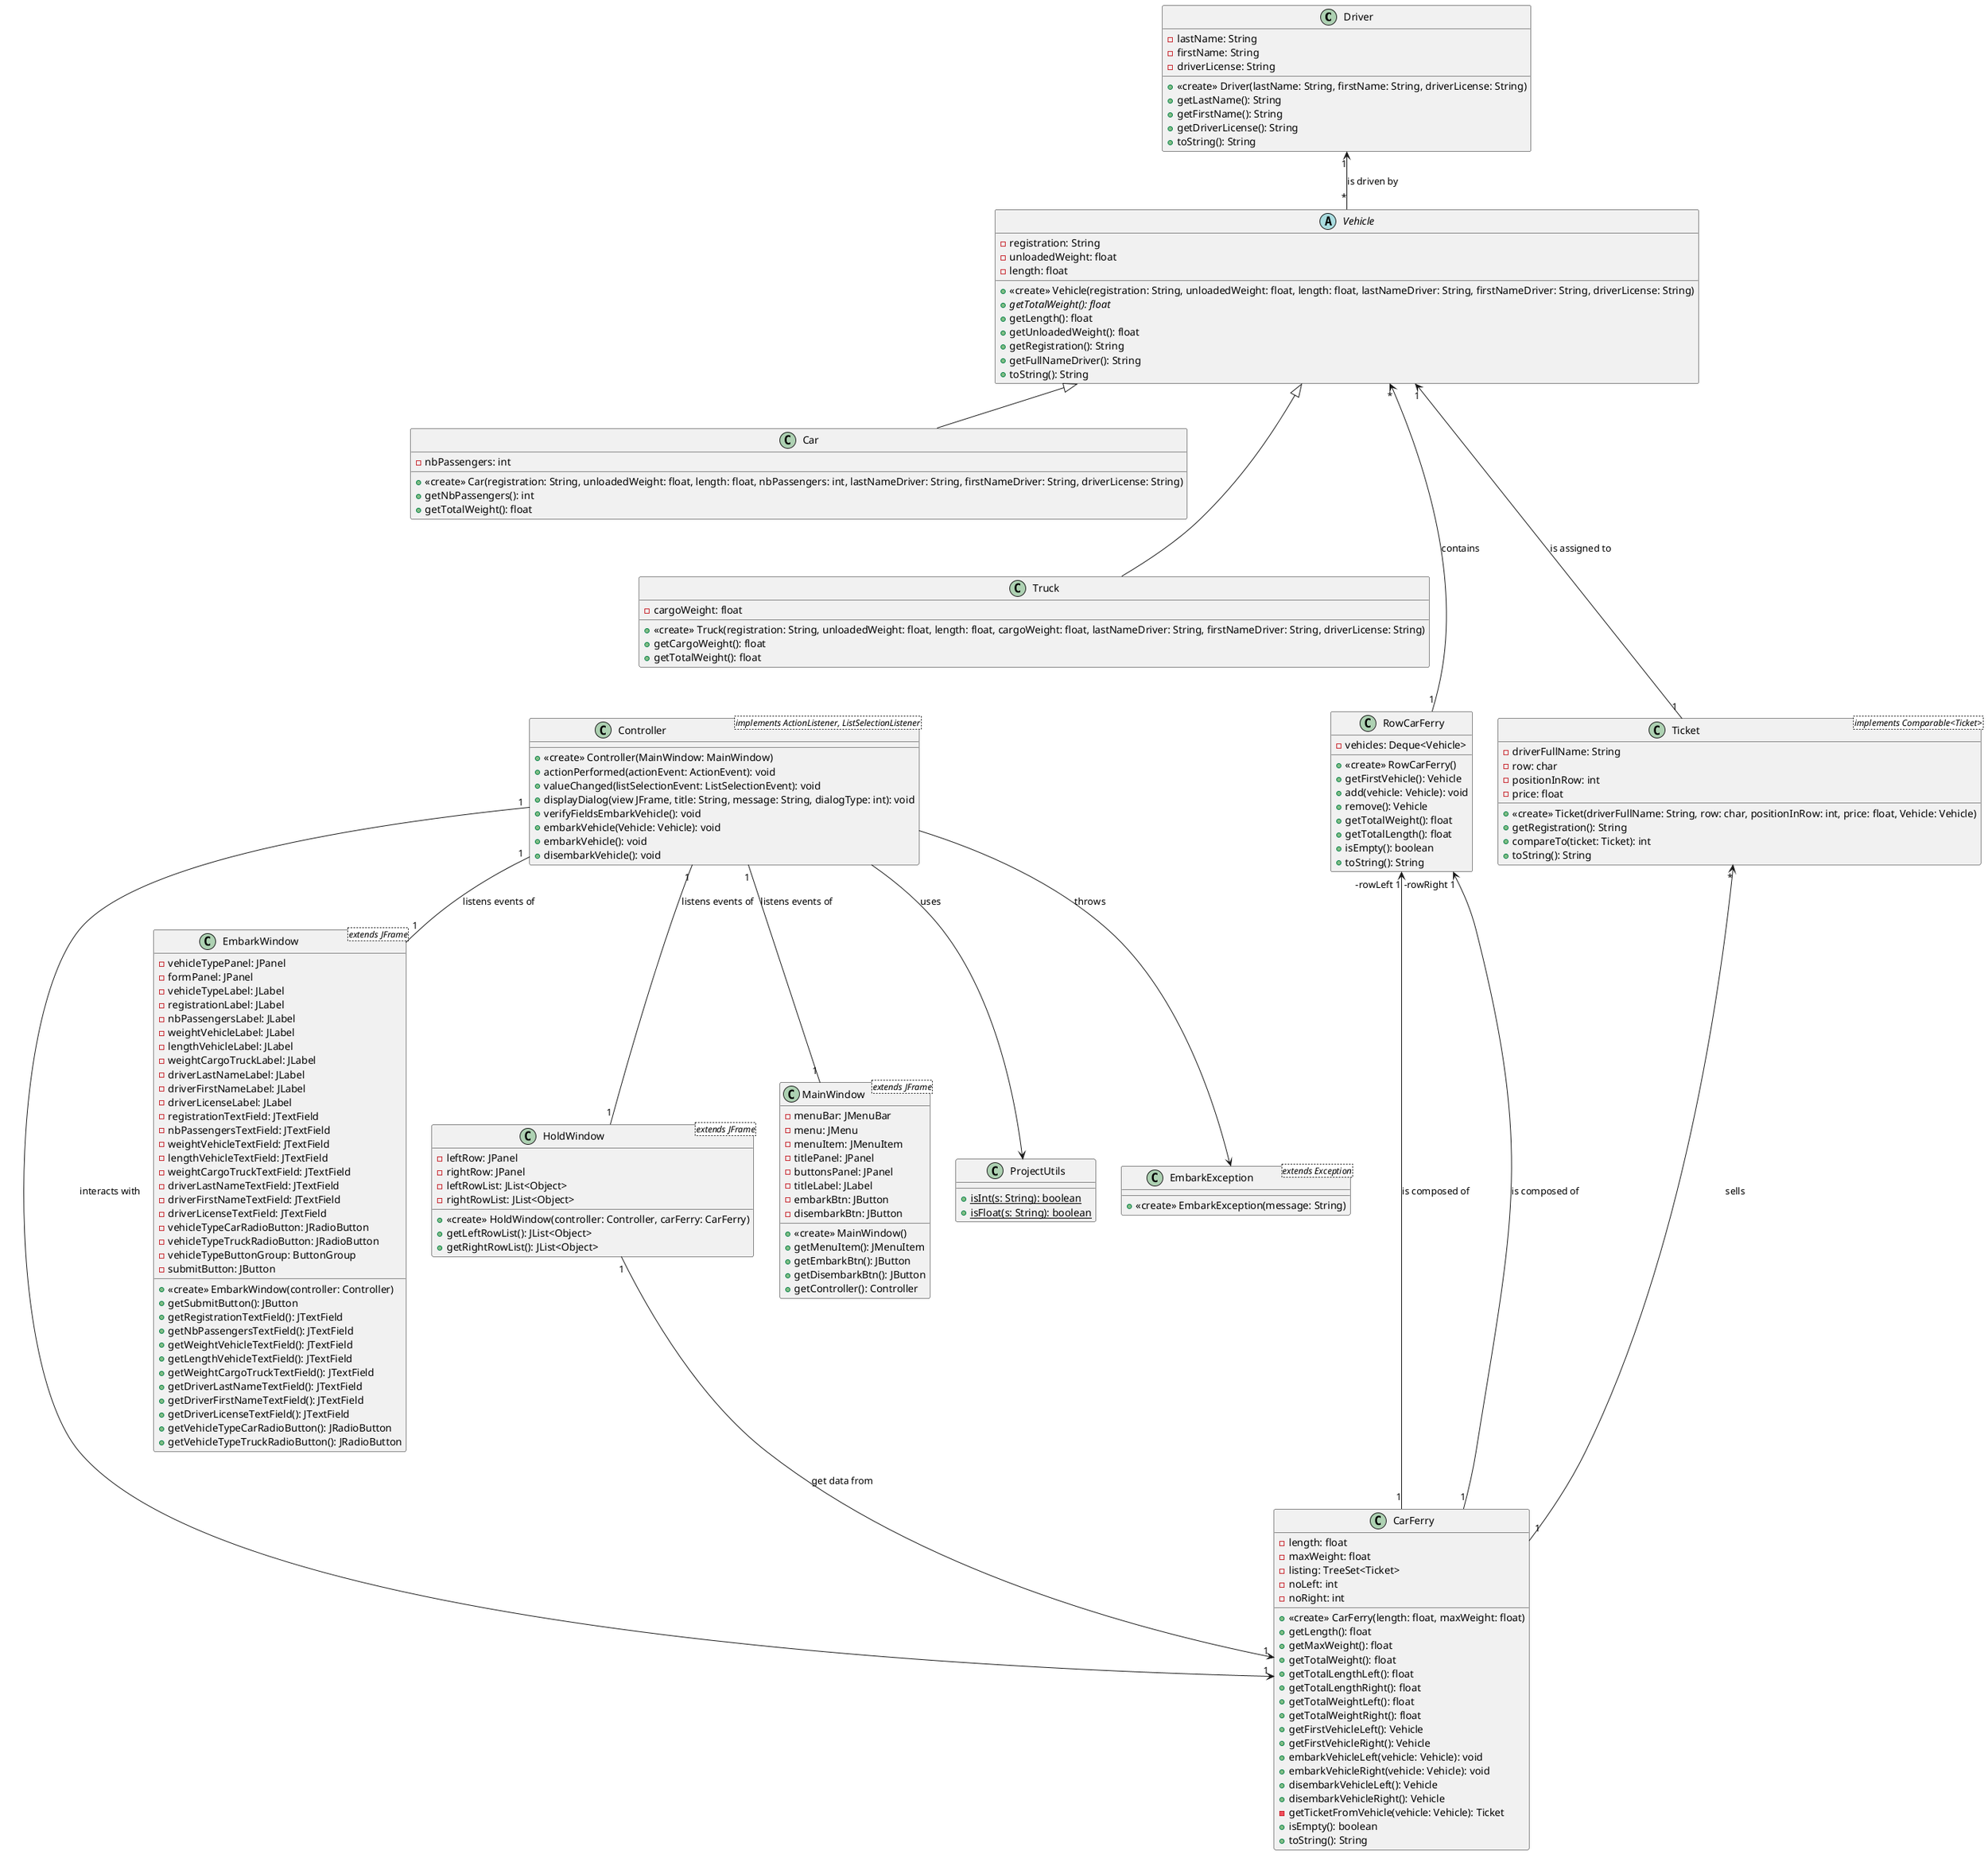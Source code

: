 @startuml
!theme _none_

class Driver {
    - lastName: String
    - firstName: String
    - driverLicense: String

    + <<create>> Driver(lastName: String, firstName: String, driverLicense: String)
    + getLastName(): String
    + getFirstName(): String
    + getDriverLicense(): String
    + toString(): String
}

abstract Vehicle {
    - registration: String
    - unloadedWeight: float
    - length: float

    + <<create>> Vehicle(registration: String, unloadedWeight: float, length: float, lastNameDriver: String, firstNameDriver: String, driverLicense: String)
    + {abstract} getTotalWeight(): float
    + getLength(): float
    + getUnloadedWeight(): float
    + getRegistration(): String
    + getFullNameDriver(): String
    + toString(): String
}

class Car {
    - nbPassengers: int

    + <<create>> Car(registration: String, unloadedWeight: float, length: float, nbPassengers: int, lastNameDriver: String, firstNameDriver: String, driverLicense: String)
    + getNbPassengers(): int
    + getTotalWeight(): float
}

class Truck {
    - cargoWeight: float

    + <<create>> Truck(registration: String, unloadedWeight: float, length: float, cargoWeight: float, lastNameDriver: String, firstNameDriver: String, driverLicense: String)
    + getCargoWeight(): float
    + getTotalWeight(): float
}

class CarFerry {
    - length: float
    - maxWeight: float
    - listing: TreeSet<Ticket>
    - noLeft: int
    - noRight: int

    + <<create>> CarFerry(length: float, maxWeight: float)
    + getLength(): float
    + getMaxWeight(): float
    + getTotalWeight(): float
    + getTotalLengthLeft(): float
    + getTotalLengthRight(): float
    + getTotalWeightLeft(): float
    + getTotalWeightRight(): float
    + getFirstVehicleLeft(): Vehicle
    + getFirstVehicleRight(): Vehicle
    + embarkVehicleLeft(vehicle: Vehicle): void
    + embarkVehicleRight(vehicle: Vehicle): void
    + disembarkVehicleLeft(): Vehicle
    + disembarkVehicleRight(): Vehicle
    - getTicketFromVehicle(vehicle: Vehicle): Ticket
    + isEmpty(): boolean
    + toString(): String
}

class RowCarFerry {
    - vehicles: Deque<Vehicle>

    + <<create>> RowCarFerry()
    + getFirstVehicle(): Vehicle
    + add(vehicle: Vehicle): void
    + remove(): Vehicle
    + getTotalWeight(): float
    + getTotalLength(): float
    + isEmpty(): boolean
    + toString(): String
}

class Ticket <implements Comparable<Ticket>> {
    - driverFullName: String
    - row: char
    - positionInRow: int
    - price: float

    + <<create>> Ticket(driverFullName: String, row: char, positionInRow: int, price: float, Vehicle: Vehicle)
    + getRegistration(): String
    + compareTo(ticket: Ticket): int
    + toString(): String
}

class Controller <implements ActionListener, ListSelectionListener> {
    + <<create>> Controller(MainWindow: MainWindow)
    + actionPerformed(actionEvent: ActionEvent): void
    + valueChanged(listSelectionEvent: ListSelectionEvent): void
    + displayDialog(view JFrame, title: String, message: String, dialogType: int): void
    + verifyFieldsEmbarkVehicle(): void
    + embarkVehicle(Vehicle: Vehicle): void
    + embarkVehicle(): void
    + disembarkVehicle(): void
}

class EmbarkWindow <extends JFrame> {
    - vehicleTypePanel: JPanel
    - formPanel: JPanel
    - vehicleTypeLabel: JLabel
    - registrationLabel: JLabel
    - nbPassengersLabel: JLabel
    - weightVehicleLabel: JLabel
    - lengthVehicleLabel: JLabel
    - weightCargoTruckLabel: JLabel
    - driverLastNameLabel: JLabel
    - driverFirstNameLabel: JLabel
    - driverLicenseLabel: JLabel
    - registrationTextField: JTextField
    - nbPassengersTextField: JTextField
    - weightVehicleTextField: JTextField
    - lengthVehicleTextField: JTextField
    - weightCargoTruckTextField: JTextField
    - driverLastNameTextField: JTextField
    - driverFirstNameTextField: JTextField
    - driverLicenseTextField: JTextField
    - vehicleTypeCarRadioButton: JRadioButton
    - vehicleTypeTruckRadioButton: JRadioButton
    - vehicleTypeButtonGroup: ButtonGroup
    - submitButton: JButton

    + <<create>> EmbarkWindow(controller: Controller)
    + getSubmitButton(): JButton
    + getRegistrationTextField(): JTextField
    + getNbPassengersTextField(): JTextField
    + getWeightVehicleTextField(): JTextField
    + getLengthVehicleTextField(): JTextField
    + getWeightCargoTruckTextField(): JTextField
    + getDriverLastNameTextField(): JTextField
    + getDriverFirstNameTextField(): JTextField
    + getDriverLicenseTextField(): JTextField
    + getVehicleTypeCarRadioButton(): JRadioButton
    + getVehicleTypeTruckRadioButton(): JRadioButton
}

class HoldWindow <extends JFrame> {
    - leftRow: JPanel
    - rightRow: JPanel
    - leftRowList: JList<Object>
    - rightRowList: JList<Object>

    + <<create>> HoldWindow(controller: Controller, carFerry: CarFerry)
    + getLeftRowList(): JList<Object>
    + getRightRowList(): JList<Object>
}

class MainWindow <extends JFrame> {
    - menuBar: JMenuBar
    - menu: JMenu
    - menuItem: JMenuItem
    - titlePanel: JPanel
    - buttonsPanel: JPanel
    - titleLabel: JLabel
    - embarkBtn: JButton
    - disembarkBtn: JButton

    + <<create>> MainWindow()
    + getMenuItem(): JMenuItem
    + getEmbarkBtn(): JButton
    + getDisembarkBtn(): JButton
    + getController(): Controller
}

class ProjectUtils {
    + {static} isInt(s: String): boolean
    + {static} isFloat(s: String): boolean
}

class EmbarkException <extends Exception> {
    + <<create>> EmbarkException(message: String)
}

Driver "1" <-- "*" Vehicle: is driven by
Vehicle <|-- Car
Vehicle <|--- Truck
Vehicle "1" <---- "1" Ticket: is assigned to
Vehicle"*" <---- "1" RowCarFerry: contains
RowCarFerry "-rowLeft 1" <--- "1" CarFerry: is composed of
RowCarFerry "-rowRight 1" <--- "1" CarFerry: is composed of
Ticket "*" <--- "1" CarFerry: sells

Controller "1" -> "1" CarFerry: interacts with
Controller "1" -- "1" EmbarkWindow: listens events of
Controller "1" -- "1" HoldWindow: listens events of
HoldWindow "1" --> "1" CarFerry: get data from
Controller "1" -- "1" MainWindow: listens events of
Controller --> ProjectUtils: uses
Controller --> EmbarkException: throws
@enduml